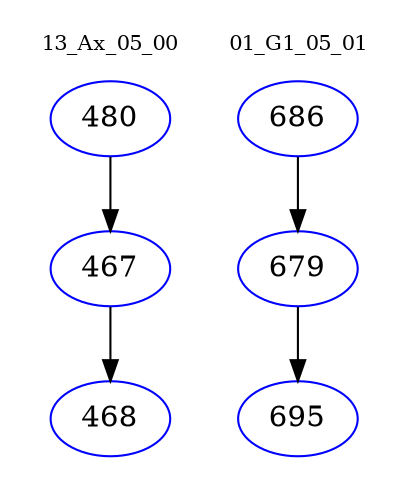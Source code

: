 digraph{
subgraph cluster_0 {
color = white
label = "13_Ax_05_00";
fontsize=10;
T0_480 [label="480", color="blue"]
T0_480 -> T0_467 [color="black"]
T0_467 [label="467", color="blue"]
T0_467 -> T0_468 [color="black"]
T0_468 [label="468", color="blue"]
}
subgraph cluster_1 {
color = white
label = "01_G1_05_01";
fontsize=10;
T1_686 [label="686", color="blue"]
T1_686 -> T1_679 [color="black"]
T1_679 [label="679", color="blue"]
T1_679 -> T1_695 [color="black"]
T1_695 [label="695", color="blue"]
}
}
